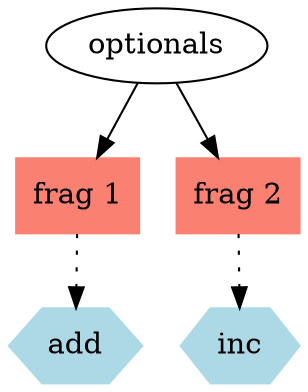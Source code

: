 digraph G {
        // workflow
        optionals [shape=ellipse];

        // stand alone applets
        add [shape=polygon, sides=6; color=lightblue, style=filled];
        inc [shape=polygon, sides=6; color=lightblue, style=filled];

        // fragments
        fragment1 [shape=box; color=salmon, style=filled, label="frag 1"];
        fragment2 [shape=box; color=salmon, style=filled, label="frag 2"];

        optionals -> fragment1;
        optionals -> fragment2;

        fragment1 -> add [style=dotted];
        fragment2 -> inc [style=dotted];
}
